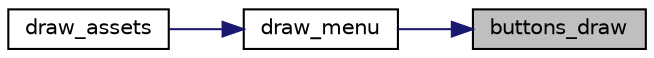 digraph "buttons_draw"
{
 // LATEX_PDF_SIZE
  edge [fontname="Helvetica",fontsize="10",labelfontname="Helvetica",labelfontsize="10"];
  node [fontname="Helvetica",fontsize="10",shape=record];
  rankdir="RL";
  Node1 [label="buttons_draw",height=0.2,width=0.4,color="black", fillcolor="grey75", style="filled", fontcolor="black",tooltip="Draws the buttons on screen."];
  Node1 -> Node2 [dir="back",color="midnightblue",fontsize="10",style="solid"];
  Node2 [label="draw_menu",height=0.2,width=0.4,color="black", fillcolor="white", style="filled",URL="$group___u_i.html#ga8b436345808e86cfdb278061a65a0fe7",tooltip="Draws the menu (background) and calls the function responsible for drawing the buttons."];
  Node2 -> Node3 [dir="back",color="midnightblue",fontsize="10",style="solid"];
  Node3 [label="draw_assets",height=0.2,width=0.4,color="black", fillcolor="white", style="filled",URL="$proj_8c.html#a850e4280fdbac0d3b47a94e871905e54",tooltip="Draws the program assets on screen."];
}
